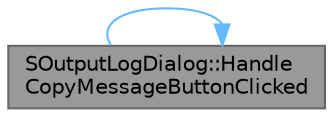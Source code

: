 digraph "SOutputLogDialog::HandleCopyMessageButtonClicked"
{
 // INTERACTIVE_SVG=YES
 // LATEX_PDF_SIZE
  bgcolor="transparent";
  edge [fontname=Helvetica,fontsize=10,labelfontname=Helvetica,labelfontsize=10];
  node [fontname=Helvetica,fontsize=10,shape=box,height=0.2,width=0.4];
  rankdir="LR";
  Node1 [id="Node000001",label="SOutputLogDialog::Handle\lCopyMessageButtonClicked",height=0.2,width=0.4,color="gray40", fillcolor="grey60", style="filled", fontcolor="black",tooltip="Handles clicking the 'Copy Message' button."];
  Node1 -> Node1 [id="edge1_Node000001_Node000001",color="steelblue1",style="solid",tooltip=" "];
}
